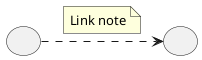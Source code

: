 {
  "sha1": "f85q73kvjcn7m915qlo3agppmklvo8s",
  "insertion": {
    "when": "2024-06-01T09:03:05.704Z",
    "url": "https://forum.plantuml.net/9873/adding-notes-to-links-in-use-case-diagrams?show=12319#a12319",
    "user": "plantuml@gmail.com"
  }
}
@startuml
usecase uU1 as " "
usecase uU2 as " "

uU1 .> uU2
note bottom on link
    Link note
end note
@enduml
